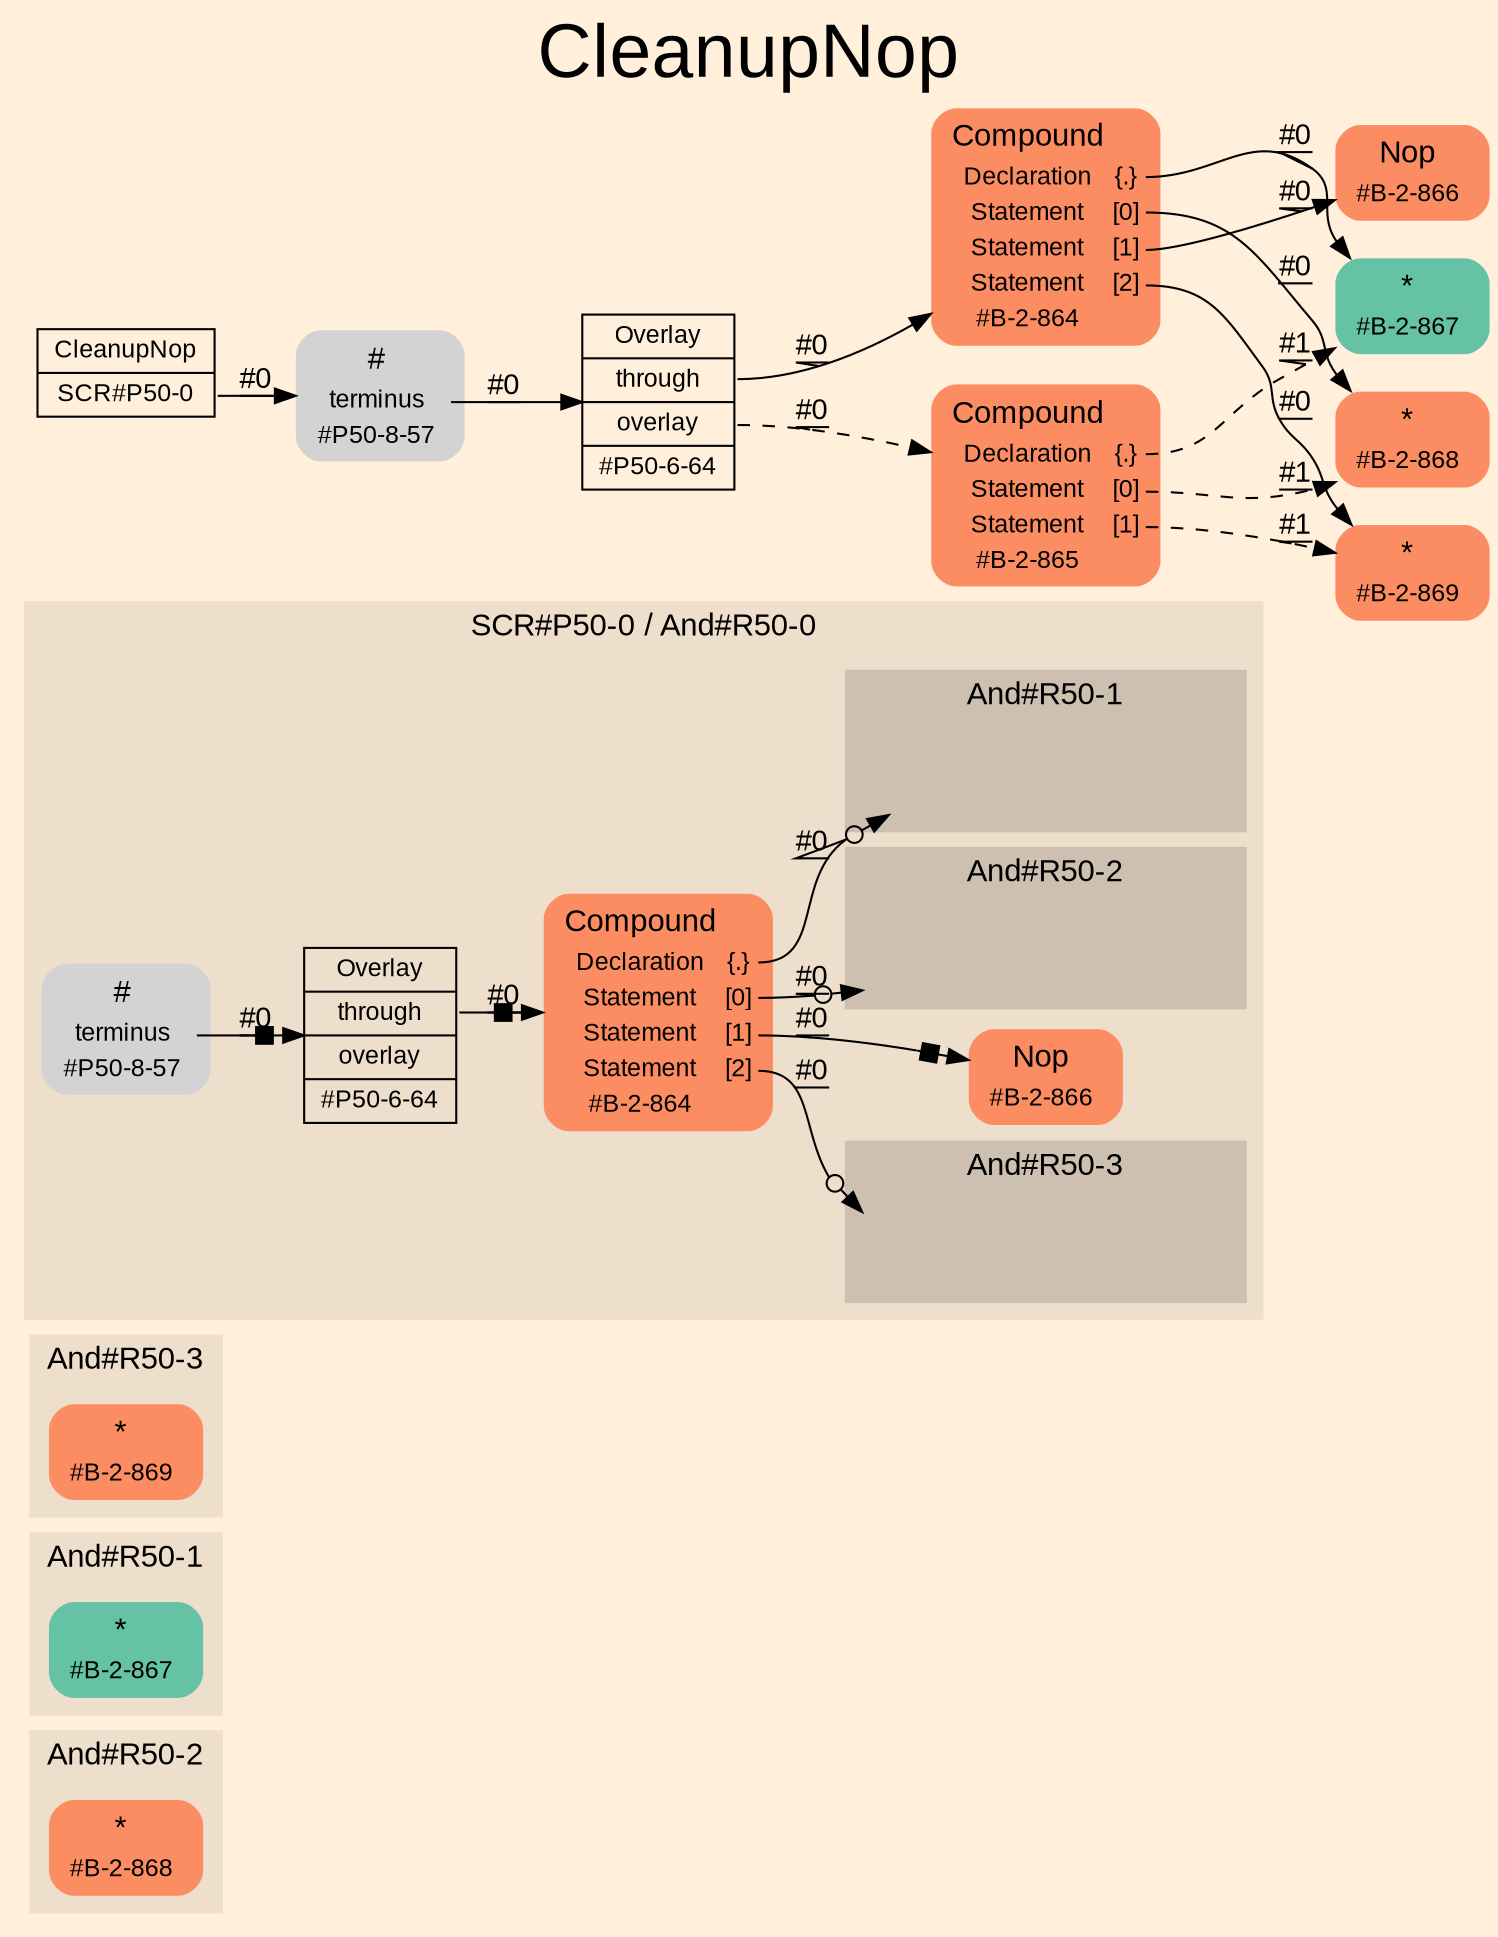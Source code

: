 digraph "CleanupNop" {
label = "CleanupNop"
labelloc = t
fontsize = "36"
graph [
    rankdir = "LR"
    ranksep = 0.3
    bgcolor = antiquewhite1
    color = black
    fontcolor = black
    fontname = "Arial"
];
node [
    fontname = "Arial"
];
edge [
    fontname = "Arial"
];

// -------------------- figure And#R50-2 --------------------
// -------- region And#R50-2 ----------
subgraph "clusterAnd#R50-2" {
    label = "And#R50-2"
    style = "filled"
    color = antiquewhite2
    fontsize = "15"
    // -------- block And#R50-2[#B-2-868] ----------
    "And#R50-2[#B-2-868]" [
        shape = "plaintext"
        fillcolor = "/set28/2"
        label = <<TABLE BORDER="0" CELLBORDER="0" CELLSPACING="0">
         <TR><TD><FONT POINT-SIZE="15.0">*</FONT></TD><TD></TD></TR>
         <TR><TD>#B-2-868</TD><TD PORT="port0"></TD></TR>
        </TABLE>>
        style = "rounded,filled"
        fontsize = "12"
    ];
    
}


// -------------------- figure And#R50-1 --------------------
// -------- region And#R50-1 ----------
subgraph "clusterAnd#R50-1" {
    label = "And#R50-1"
    style = "filled"
    color = antiquewhite2
    fontsize = "15"
    // -------- block And#R50-1[#B-2-867] ----------
    "And#R50-1[#B-2-867]" [
        shape = "plaintext"
        fillcolor = "/set28/1"
        label = <<TABLE BORDER="0" CELLBORDER="0" CELLSPACING="0">
         <TR><TD><FONT POINT-SIZE="15.0">*</FONT></TD><TD></TD></TR>
         <TR><TD>#B-2-867</TD><TD PORT="port0"></TD></TR>
        </TABLE>>
        style = "rounded,filled"
        fontsize = "12"
    ];
    
}


// -------------------- figure And#R50-3 --------------------
// -------- region And#R50-3 ----------
subgraph "clusterAnd#R50-3" {
    label = "And#R50-3"
    style = "filled"
    color = antiquewhite2
    fontsize = "15"
    // -------- block And#R50-3[#B-2-869] ----------
    "And#R50-3[#B-2-869]" [
        shape = "plaintext"
        fillcolor = "/set28/2"
        label = <<TABLE BORDER="0" CELLBORDER="0" CELLSPACING="0">
         <TR><TD><FONT POINT-SIZE="15.0">*</FONT></TD><TD></TD></TR>
         <TR><TD>#B-2-869</TD><TD PORT="port0"></TD></TR>
        </TABLE>>
        style = "rounded,filled"
        fontsize = "12"
    ];
    
}


// -------------------- figure And#R50-0 --------------------
// -------- region And#R50-0 ----------
subgraph "clusterAnd#R50-0" {
    label = "SCR#P50-0 / And#R50-0"
    style = "filled"
    color = antiquewhite2
    fontsize = "15"
    // -------- block And#R50-0[#B-2-864] ----------
    "And#R50-0[#B-2-864]" [
        shape = "plaintext"
        fillcolor = "/set28/2"
        label = <<TABLE BORDER="0" CELLBORDER="0" CELLSPACING="0">
         <TR><TD><FONT POINT-SIZE="15.0">Compound</FONT></TD><TD></TD></TR>
         <TR><TD>Declaration</TD><TD PORT="port0">{.}</TD></TR>
         <TR><TD>Statement</TD><TD PORT="port1">[0]</TD></TR>
         <TR><TD>Statement</TD><TD PORT="port2">[1]</TD></TR>
         <TR><TD>Statement</TD><TD PORT="port3">[2]</TD></TR>
         <TR><TD>#B-2-864</TD><TD PORT="port4"></TD></TR>
        </TABLE>>
        style = "rounded,filled"
        fontsize = "12"
    ];
    
    "And#R50-0[#B-2-864]":port0 -> "#0->And#R50-0[#B-2-867]" [
        arrowhead="normalnoneodot"
        label = "#0"
        decorate = true
        color = black
        fontcolor = black
    ];
    
    "And#R50-0[#B-2-864]":port1 -> "#0->And#R50-0[#B-2-868]" [
        arrowhead="normalnoneodot"
        label = "#0"
        decorate = true
        color = black
        fontcolor = black
    ];
    
    "And#R50-0[#B-2-864]":port2 -> "And#R50-0[#B-2-866]" [
        arrowhead="normalnonebox"
        label = "#0"
        decorate = true
        color = black
        fontcolor = black
    ];
    
    "And#R50-0[#B-2-864]":port3 -> "#0->And#R50-0[#B-2-869]" [
        arrowhead="normalnoneodot"
        label = "#0"
        decorate = true
        color = black
        fontcolor = black
    ];
    
    // -------- block And#R50-0[#B-2-866] ----------
    "And#R50-0[#B-2-866]" [
        shape = "plaintext"
        fillcolor = "/set28/2"
        label = <<TABLE BORDER="0" CELLBORDER="0" CELLSPACING="0">
         <TR><TD><FONT POINT-SIZE="15.0">Nop</FONT></TD><TD></TD></TR>
         <TR><TD>#B-2-866</TD><TD PORT="port0"></TD></TR>
        </TABLE>>
        style = "rounded,filled"
        fontsize = "12"
    ];
    
    // -------- block And#R50-0[#P50-6-64] ----------
    "And#R50-0[#P50-6-64]" [
        shape = "record"
        fillcolor = antiquewhite2
        label = "<fixed> Overlay | <port0> through | <port1> overlay | <port2> #P50-6-64"
        style = "filled"
        fontsize = "12"
        color = black
        fontcolor = black
    ];
    
    "And#R50-0[#P50-6-64]":port0 -> "And#R50-0[#B-2-864]" [
        arrowhead="normalnonebox"
        label = "#0"
        decorate = true
        color = black
        fontcolor = black
    ];
    
    // -------- block And#R50-0[#P50-8-57] ----------
    "And#R50-0[#P50-8-57]" [
        shape = "plaintext"
        label = <<TABLE BORDER="0" CELLBORDER="0" CELLSPACING="0">
         <TR><TD><FONT POINT-SIZE="15.0">#</FONT></TD><TD></TD></TR>
         <TR><TD>terminus</TD><TD PORT="port0"></TD></TR>
         <TR><TD>#P50-8-57</TD><TD PORT="port1"></TD></TR>
        </TABLE>>
        style = "rounded,filled"
        fontsize = "12"
    ];
    
    "And#R50-0[#P50-8-57]":port0 -> "And#R50-0[#P50-6-64]" [
        arrowhead="normalnonebox"
        label = "#0"
        decorate = true
        color = black
        fontcolor = black
    ];
    
    // -------- region And#R50-0[And#R50-1] ----------
    subgraph "clusterAnd#R50-0[And#R50-1]" {
        label = "And#R50-1"
        style = "filled"
        color = antiquewhite3
        fontsize = "15"
        // -------- block #0->And#R50-0[#B-2-867] ----------
        "#0->And#R50-0[#B-2-867]" [
            shape = "none"
            style = "invisible"
        ];
        
    }
    
    // -------- region And#R50-0[And#R50-2] ----------
    subgraph "clusterAnd#R50-0[And#R50-2]" {
        label = "And#R50-2"
        style = "filled"
        color = antiquewhite3
        fontsize = "15"
        // -------- block #0->And#R50-0[#B-2-868] ----------
        "#0->And#R50-0[#B-2-868]" [
            shape = "none"
            style = "invisible"
        ];
        
    }
    
    // -------- region And#R50-0[And#R50-3] ----------
    subgraph "clusterAnd#R50-0[And#R50-3]" {
        label = "And#R50-3"
        style = "filled"
        color = antiquewhite3
        fontsize = "15"
        // -------- block #0->And#R50-0[#B-2-869] ----------
        "#0->And#R50-0[#B-2-869]" [
            shape = "none"
            style = "invisible"
        ];
        
    }
    
}


// -------------------- transformation figure --------------------
// -------- block CR#P50-0 ----------
"CR#P50-0" [
    shape = "record"
    fillcolor = antiquewhite1
    label = "<fixed> CleanupNop | <port0> SCR#P50-0"
    style = "filled"
    fontsize = "12"
    color = black
    fontcolor = black
];

"CR#P50-0":port0 -> "#P50-8-57" [
    label = "#0"
    decorate = true
    color = black
    fontcolor = black
];

// -------- block #P50-8-57 ----------
"#P50-8-57" [
    shape = "plaintext"
    label = <<TABLE BORDER="0" CELLBORDER="0" CELLSPACING="0">
     <TR><TD><FONT POINT-SIZE="15.0">#</FONT></TD><TD></TD></TR>
     <TR><TD>terminus</TD><TD PORT="port0"></TD></TR>
     <TR><TD>#P50-8-57</TD><TD PORT="port1"></TD></TR>
    </TABLE>>
    style = "rounded,filled"
    fontsize = "12"
];

"#P50-8-57":port0 -> "#P50-6-64" [
    label = "#0"
    decorate = true
    color = black
    fontcolor = black
];

// -------- block #P50-6-64 ----------
"#P50-6-64" [
    shape = "record"
    fillcolor = antiquewhite1
    label = "<fixed> Overlay | <port0> through | <port1> overlay | <port2> #P50-6-64"
    style = "filled"
    fontsize = "12"
    color = black
    fontcolor = black
];

"#P50-6-64":port0 -> "#B-2-864" [
    label = "#0"
    decorate = true
    color = black
    fontcolor = black
];

"#P50-6-64":port1 -> "#B-2-865" [
    style="dashed"
    label = "#0"
    decorate = true
    color = black
    fontcolor = black
];

// -------- block #B-2-864 ----------
"#B-2-864" [
    shape = "plaintext"
    fillcolor = "/set28/2"
    label = <<TABLE BORDER="0" CELLBORDER="0" CELLSPACING="0">
     <TR><TD><FONT POINT-SIZE="15.0">Compound</FONT></TD><TD></TD></TR>
     <TR><TD>Declaration</TD><TD PORT="port0">{.}</TD></TR>
     <TR><TD>Statement</TD><TD PORT="port1">[0]</TD></TR>
     <TR><TD>Statement</TD><TD PORT="port2">[1]</TD></TR>
     <TR><TD>Statement</TD><TD PORT="port3">[2]</TD></TR>
     <TR><TD>#B-2-864</TD><TD PORT="port4"></TD></TR>
    </TABLE>>
    style = "rounded,filled"
    fontsize = "12"
];

"#B-2-864":port0 -> "#B-2-867" [
    label = "#0"
    decorate = true
    color = black
    fontcolor = black
];

"#B-2-864":port1 -> "#B-2-868" [
    label = "#0"
    decorate = true
    color = black
    fontcolor = black
];

"#B-2-864":port2 -> "#B-2-866" [
    label = "#0"
    decorate = true
    color = black
    fontcolor = black
];

"#B-2-864":port3 -> "#B-2-869" [
    label = "#0"
    decorate = true
    color = black
    fontcolor = black
];

// -------- block #B-2-867 ----------
"#B-2-867" [
    shape = "plaintext"
    fillcolor = "/set28/1"
    label = <<TABLE BORDER="0" CELLBORDER="0" CELLSPACING="0">
     <TR><TD><FONT POINT-SIZE="15.0">*</FONT></TD><TD></TD></TR>
     <TR><TD>#B-2-867</TD><TD PORT="port0"></TD></TR>
    </TABLE>>
    style = "rounded,filled"
    fontsize = "12"
];

// -------- block #B-2-868 ----------
"#B-2-868" [
    shape = "plaintext"
    fillcolor = "/set28/2"
    label = <<TABLE BORDER="0" CELLBORDER="0" CELLSPACING="0">
     <TR><TD><FONT POINT-SIZE="15.0">*</FONT></TD><TD></TD></TR>
     <TR><TD>#B-2-868</TD><TD PORT="port0"></TD></TR>
    </TABLE>>
    style = "rounded,filled"
    fontsize = "12"
];

// -------- block #B-2-866 ----------
"#B-2-866" [
    shape = "plaintext"
    fillcolor = "/set28/2"
    label = <<TABLE BORDER="0" CELLBORDER="0" CELLSPACING="0">
     <TR><TD><FONT POINT-SIZE="15.0">Nop</FONT></TD><TD></TD></TR>
     <TR><TD>#B-2-866</TD><TD PORT="port0"></TD></TR>
    </TABLE>>
    style = "rounded,filled"
    fontsize = "12"
];

// -------- block #B-2-869 ----------
"#B-2-869" [
    shape = "plaintext"
    fillcolor = "/set28/2"
    label = <<TABLE BORDER="0" CELLBORDER="0" CELLSPACING="0">
     <TR><TD><FONT POINT-SIZE="15.0">*</FONT></TD><TD></TD></TR>
     <TR><TD>#B-2-869</TD><TD PORT="port0"></TD></TR>
    </TABLE>>
    style = "rounded,filled"
    fontsize = "12"
];

// -------- block #B-2-865 ----------
"#B-2-865" [
    shape = "plaintext"
    fillcolor = "/set28/2"
    label = <<TABLE BORDER="0" CELLBORDER="0" CELLSPACING="0">
     <TR><TD><FONT POINT-SIZE="15.0">Compound</FONT></TD><TD></TD></TR>
     <TR><TD>Declaration</TD><TD PORT="port0">{.}</TD></TR>
     <TR><TD>Statement</TD><TD PORT="port1">[0]</TD></TR>
     <TR><TD>Statement</TD><TD PORT="port2">[1]</TD></TR>
     <TR><TD>#B-2-865</TD><TD PORT="port3"></TD></TR>
    </TABLE>>
    style = "rounded,filled"
    fontsize = "12"
];

"#B-2-865":port0 -> "#B-2-867" [
    style="dashed"
    label = "#1"
    decorate = true
    color = black
    fontcolor = black
];

"#B-2-865":port1 -> "#B-2-868" [
    style="dashed"
    label = "#1"
    decorate = true
    color = black
    fontcolor = black
];

"#B-2-865":port2 -> "#B-2-869" [
    style="dashed"
    label = "#1"
    decorate = true
    color = black
    fontcolor = black
];


}
